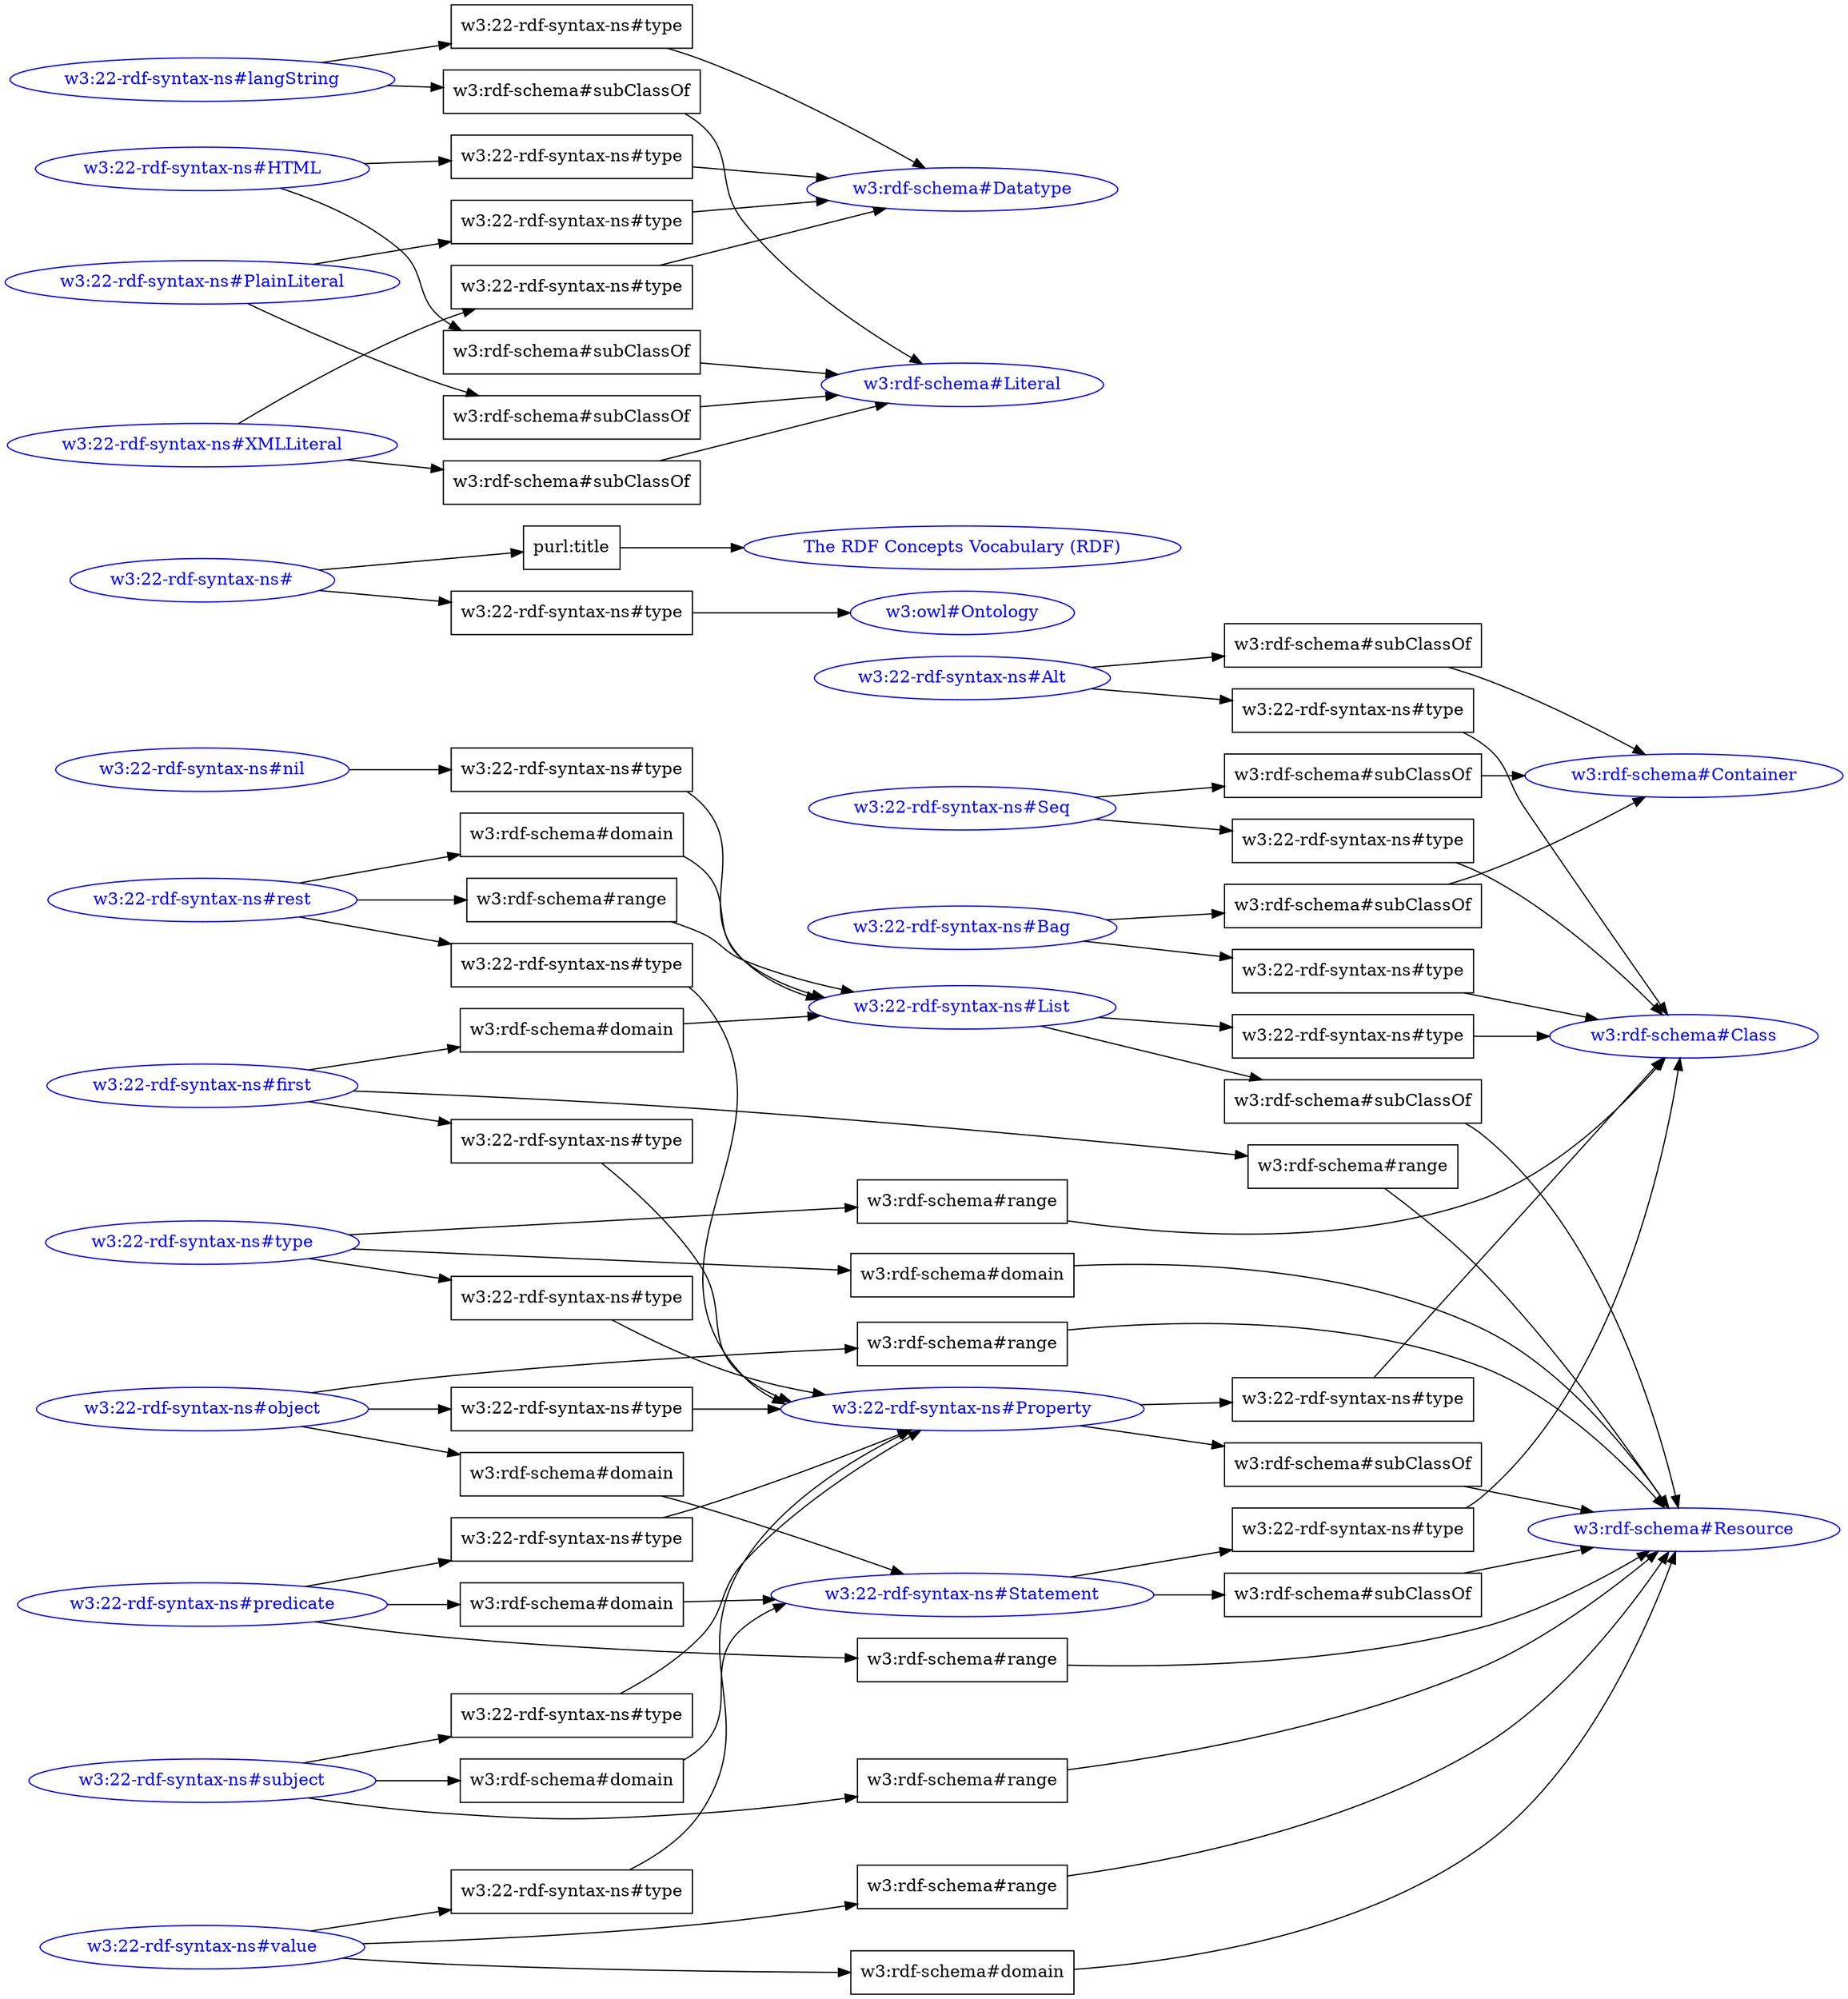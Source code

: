// test_a4
digraph {
	graph [rankdir=LR]
	"bdef0fae-6da0-11e9-bee8-20689dd700af" [label="w3:22-rdf-syntax-ns#List" color=blue fontcolor=blue]
	"bdef3984-6da0-11e9-bee8-20689dd700af" [label="w3:22-rdf-syntax-ns#value" color=blue fontcolor=blue]
	"bdef7ac0-6da0-11e9-bee8-20689dd700af" [label="w3:22-rdf-syntax-ns#" color=blue fontcolor=blue]
	"bdef0996-6da0-11e9-bee8-20689dd700af" [label="w3:22-rdf-syntax-ns#langString" color=blue fontcolor=blue]
	"bdef1aa8-6da0-11e9-bee8-20689dd700af" [label="w3:22-rdf-syntax-ns#Alt" color=blue fontcolor=blue]
	"bdef7eb2-6da0-11e9-bee8-20689dd700af" [label="w3:owl#Ontology" color=blue fontcolor=blue]
	"bdeeff96-6da0-11e9-bee8-20689dd700af" [label="w3:22-rdf-syntax-ns#Statement" color=blue fontcolor=blue]
	"bdef2084-6da0-11e9-bee8-20689dd700af" [label="w3:22-rdf-syntax-ns#Seq" color=blue fontcolor=blue]
	"bdef17b0-6da0-11e9-bee8-20689dd700af" [label="w3:22-rdf-syntax-ns#predicate" color=blue fontcolor=blue]
	"bdef0ef0-6da0-11e9-bee8-20689dd700af" [label="w3:22-rdf-syntax-ns#rest" color=blue fontcolor=blue]
	"bdef0c48-6da0-11e9-bee8-20689dd700af" [label="w3:22-rdf-syntax-ns#type" color=blue fontcolor=blue]
	"bdef0496-6da0-11e9-bee8-20689dd700af" [label="w3:rdf-schema#Class" color=blue fontcolor=blue]
	"bdef0126-6da0-11e9-bee8-20689dd700af" [label="w3:rdf-schema#Resource" color=blue fontcolor=blue]
	"bdef0d1a-6da0-11e9-bee8-20689dd700af" [label="w3:22-rdf-syntax-ns#Property" color=blue fontcolor=blue]
	"bdef3ca4-6da0-11e9-bee8-20689dd700af" [label="w3:22-rdf-syntax-ns#first" color=blue fontcolor=blue]
	"bdef532e-6da0-11e9-bee8-20689dd700af" [label="w3:22-rdf-syntax-ns#PlainLiteral" color=blue fontcolor=blue]
	"bdef068a-6da0-11e9-bee8-20689dd700af" [label="w3:22-rdf-syntax-ns#Bag" color=blue fontcolor=blue]
	"bdef1d96-6da0-11e9-bee8-20689dd700af" [label="w3:22-rdf-syntax-ns#XMLLiteral" color=blue fontcolor=blue]
	"bdef3344-6da0-11e9-bee8-20689dd700af" [label="w3:22-rdf-syntax-ns#object" color=blue fontcolor=blue]
	"bdef1198-6da0-11e9-bee8-20689dd700af" [label="w3:22-rdf-syntax-ns#subject" color=blue fontcolor=blue]
	"bdef29e4-6da0-11e9-bee8-20689dd700af" [label="w3:22-rdf-syntax-ns#HTML" color=blue fontcolor=blue]
	"bdef7b88-6da0-11e9-bee8-20689dd700af" [label="The RDF Concepts Vocabulary (RDF)" color=blue fontcolor=blue]
	"bdef214c-6da0-11e9-bee8-20689dd700af" [label="w3:rdf-schema#Container" color=blue fontcolor=blue]
	"bdef15d0-6da0-11e9-bee8-20689dd700af" [label="w3:rdf-schema#Literal" color=blue fontcolor=blue]
	"bdef0a54-6da0-11e9-bee8-20689dd700af" [label="w3:rdf-schema#Datatype" color=blue fontcolor=blue]
	"bdef2ce6-6da0-11e9-bee8-20689dd700af" [label="w3:22-rdf-syntax-ns#nil" color=blue fontcolor=blue]
	"bdef1986-6da0-11e9-bee8-20689dd700af" [label="w3:rdf-schema#domain" shape=box]
	"bdef17b0-6da0-11e9-bee8-20689dd700af" -> "bdef1986-6da0-11e9-bee8-20689dd700af"
	"bdef1986-6da0-11e9-bee8-20689dd700af" -> "bdeeff96-6da0-11e9-bee8-20689dd700af"
	"bdef1f6c-6da0-11e9-bee8-20689dd700af" [label="w3:rdf-schema#subClassOf" shape=box]
	"bdef1d96-6da0-11e9-bee8-20689dd700af" -> "bdef1f6c-6da0-11e9-bee8-20689dd700af"
	"bdef1f6c-6da0-11e9-bee8-20689dd700af" -> "bdef15d0-6da0-11e9-bee8-20689dd700af"
	"bdef4ed8-6da0-11e9-bee8-20689dd700af" [label="w3:rdf-schema#domain" shape=box]
	"bdef3ca4-6da0-11e9-bee8-20689dd700af" -> "bdef4ed8-6da0-11e9-bee8-20689dd700af"
	"bdef4ed8-6da0-11e9-bee8-20689dd700af" -> "bdef0fae-6da0-11e9-bee8-20689dd700af"
	"bdef0b1c-6da0-11e9-bee8-20689dd700af" [label="w3:22-rdf-syntax-ns#type" shape=box]
	"bdef0996-6da0-11e9-bee8-20689dd700af" -> "bdef0b1c-6da0-11e9-bee8-20689dd700af"
	"bdef0b1c-6da0-11e9-bee8-20689dd700af" -> "bdef0a54-6da0-11e9-bee8-20689dd700af"
	"bdef2bc4-6da0-11e9-bee8-20689dd700af" [label="w3:rdf-schema#subClassOf" shape=box]
	"bdef29e4-6da0-11e9-bee8-20689dd700af" -> "bdef2bc4-6da0-11e9-bee8-20689dd700af"
	"bdef2bc4-6da0-11e9-bee8-20689dd700af" -> "bdef15d0-6da0-11e9-bee8-20689dd700af"
	"bdef4ba4-6da0-11e9-bee8-20689dd700af" [label="w3:22-rdf-syntax-ns#type" shape=box]
	"bdef1d96-6da0-11e9-bee8-20689dd700af" -> "bdef4ba4-6da0-11e9-bee8-20689dd700af"
	"bdef4ba4-6da0-11e9-bee8-20689dd700af" -> "bdef0a54-6da0-11e9-bee8-20689dd700af"
	"bdef2eda-6da0-11e9-bee8-20689dd700af" [label="w3:22-rdf-syntax-ns#type" shape=box]
	"bdef2ce6-6da0-11e9-bee8-20689dd700af" -> "bdef2eda-6da0-11e9-bee8-20689dd700af"
	"bdef2eda-6da0-11e9-bee8-20689dd700af" -> "bdef0fae-6da0-11e9-bee8-20689dd700af"
	"bdef695e-6da0-11e9-bee8-20689dd700af" [label="w3:22-rdf-syntax-ns#type" shape=box]
	"bdef0fae-6da0-11e9-bee8-20689dd700af" -> "bdef695e-6da0-11e9-bee8-20689dd700af"
	"bdef695e-6da0-11e9-bee8-20689dd700af" -> "bdef0496-6da0-11e9-bee8-20689dd700af"
	"bdef2584-6da0-11e9-bee8-20689dd700af" [label="w3:rdf-schema#subClassOf" shape=box]
	"bdef068a-6da0-11e9-bee8-20689dd700af" -> "bdef2584-6da0-11e9-bee8-20689dd700af"
	"bdef2584-6da0-11e9-bee8-20689dd700af" -> "bdef214c-6da0-11e9-bee8-20689dd700af"
	"bdef351a-6da0-11e9-bee8-20689dd700af" [label="w3:22-rdf-syntax-ns#type" shape=box]
	"bdef3344-6da0-11e9-bee8-20689dd700af" -> "bdef351a-6da0-11e9-bee8-20689dd700af"
	"bdef351a-6da0-11e9-bee8-20689dd700af" -> "bdef0d1a-6da0-11e9-bee8-20689dd700af"
	"bdef0874-6da0-11e9-bee8-20689dd700af" [label="w3:22-rdf-syntax-ns#type" shape=box]
	"bdef068a-6da0-11e9-bee8-20689dd700af" -> "bdef0874-6da0-11e9-bee8-20689dd700af"
	"bdef0874-6da0-11e9-bee8-20689dd700af" -> "bdef0496-6da0-11e9-bee8-20689dd700af"
	"bdef221e-6da0-11e9-bee8-20689dd700af" [label="w3:rdf-schema#subClassOf" shape=box]
	"bdef2084-6da0-11e9-bee8-20689dd700af" -> "bdef221e-6da0-11e9-bee8-20689dd700af"
	"bdef221e-6da0-11e9-bee8-20689dd700af" -> "bdef214c-6da0-11e9-bee8-20689dd700af"
	"bdef3222-6da0-11e9-bee8-20689dd700af" [label="w3:rdf-schema#range" shape=box]
	"bdef0c48-6da0-11e9-bee8-20689dd700af" -> "bdef3222-6da0-11e9-bee8-20689dd700af"
	"bdef3222-6da0-11e9-bee8-20689dd700af" -> "bdef0496-6da0-11e9-bee8-20689dd700af"
	"bdef8fe2-6da0-11e9-bee8-20689dd700af" [label="w3:rdf-schema#domain" shape=box]
	"bdef0c48-6da0-11e9-bee8-20689dd700af" -> "bdef8fe2-6da0-11e9-bee8-20689dd700af"
	"bdef8fe2-6da0-11e9-bee8-20689dd700af" -> "bdef0126-6da0-11e9-bee8-20689dd700af"
	"bdef1c74-6da0-11e9-bee8-20689dd700af" [label="w3:22-rdf-syntax-ns#type" shape=box]
	"bdef1aa8-6da0-11e9-bee8-20689dd700af" -> "bdef1c74-6da0-11e9-bee8-20689dd700af"
	"bdef1c74-6da0-11e9-bee8-20689dd700af" -> "bdef0496-6da0-11e9-bee8-20689dd700af"
	"bdef7c6e-6da0-11e9-bee8-20689dd700af" [label="purl:title" shape=box]
	"bdef7ac0-6da0-11e9-bee8-20689dd700af" -> "bdef7c6e-6da0-11e9-bee8-20689dd700af"
	"bdef7c6e-6da0-11e9-bee8-20689dd700af" -> "bdef7b88-6da0-11e9-bee8-20689dd700af"
	"bdef799e-6da0-11e9-bee8-20689dd700af" [label="w3:rdf-schema#subClassOf" shape=box]
	"bdef0d1a-6da0-11e9-bee8-20689dd700af" -> "bdef799e-6da0-11e9-bee8-20689dd700af"
	"bdef799e-6da0-11e9-bee8-20689dd700af" -> "bdef0126-6da0-11e9-bee8-20689dd700af"
	"bdef71e2-6da0-11e9-bee8-20689dd700af" [label="w3:22-rdf-syntax-ns#type" shape=box]
	"bdef3984-6da0-11e9-bee8-20689dd700af" -> "bdef71e2-6da0-11e9-bee8-20689dd700af"
	"bdef71e2-6da0-11e9-bee8-20689dd700af" -> "bdef0d1a-6da0-11e9-bee8-20689dd700af"
	"bdef3e84-6da0-11e9-bee8-20689dd700af" [label="w3:22-rdf-syntax-ns#type" shape=box]
	"bdef3ca4-6da0-11e9-bee8-20689dd700af" -> "bdef3e84-6da0-11e9-bee8-20689dd700af"
	"bdef3e84-6da0-11e9-bee8-20689dd700af" -> "bdef0d1a-6da0-11e9-bee8-20689dd700af"
	"bdef0dd8-6da0-11e9-bee8-20689dd700af" [label="w3:22-rdf-syntax-ns#type" shape=box]
	"bdef0c48-6da0-11e9-bee8-20689dd700af" -> "bdef0dd8-6da0-11e9-bee8-20689dd700af"
	"bdef0dd8-6da0-11e9-bee8-20689dd700af" -> "bdef0d1a-6da0-11e9-bee8-20689dd700af"
	"bdef8966-6da0-11e9-bee8-20689dd700af" [label="w3:rdf-schema#range" shape=box]
	"bdef3ca4-6da0-11e9-bee8-20689dd700af" -> "bdef8966-6da0-11e9-bee8-20689dd700af"
	"bdef8966-6da0-11e9-bee8-20689dd700af" -> "bdef0126-6da0-11e9-bee8-20689dd700af"
	"bdef8c9a-6da0-11e9-bee8-20689dd700af" [label="w3:rdf-schema#subClassOf" shape=box]
	"bdef0fae-6da0-11e9-bee8-20689dd700af" -> "bdef8c9a-6da0-11e9-bee8-20689dd700af"
	"bdef8c9a-6da0-11e9-bee8-20689dd700af" -> "bdef0126-6da0-11e9-bee8-20689dd700af"
	"bdef055e-6da0-11e9-bee8-20689dd700af" [label="w3:22-rdf-syntax-ns#type" shape=box]
	"bdeeff96-6da0-11e9-bee8-20689dd700af" -> "bdef055e-6da0-11e9-bee8-20689dd700af"
	"bdef055e-6da0-11e9-bee8-20689dd700af" -> "bdef0496-6da0-11e9-bee8-20689dd700af"
	"bdef5da6-6da0-11e9-bee8-20689dd700af" [label="w3:22-rdf-syntax-ns#type" shape=box]
	"bdef0d1a-6da0-11e9-bee8-20689dd700af" -> "bdef5da6-6da0-11e9-bee8-20689dd700af"
	"bdef5da6-6da0-11e9-bee8-20689dd700af" -> "bdef0496-6da0-11e9-bee8-20689dd700af"
	"bdef5216-6da0-11e9-bee8-20689dd700af" [label="w3:rdf-schema#range" shape=box]
	"bdef17b0-6da0-11e9-bee8-20689dd700af" -> "bdef5216-6da0-11e9-bee8-20689dd700af"
	"bdef5216-6da0-11e9-bee8-20689dd700af" -> "bdef0126-6da0-11e9-bee8-20689dd700af"
	"bdef5518-6da0-11e9-bee8-20689dd700af" [label="w3:22-rdf-syntax-ns#type" shape=box]
	"bdef532e-6da0-11e9-bee8-20689dd700af" -> "bdef5518-6da0-11e9-bee8-20689dd700af"
	"bdef5518-6da0-11e9-bee8-20689dd700af" -> "bdef0a54-6da0-11e9-bee8-20689dd700af"
	"bdef1698-6da0-11e9-bee8-20689dd700af" [label="w3:rdf-schema#subClassOf" shape=box]
	"bdef0996-6da0-11e9-bee8-20689dd700af" -> "bdef1698-6da0-11e9-bee8-20689dd700af"
	"bdef1698-6da0-11e9-bee8-20689dd700af" -> "bdef15d0-6da0-11e9-bee8-20689dd700af"
	"bdef3862-6da0-11e9-bee8-20689dd700af" [label="w3:22-rdf-syntax-ns#type" shape=box]
	"bdef29e4-6da0-11e9-bee8-20689dd700af" -> "bdef3862-6da0-11e9-bee8-20689dd700af"
	"bdef3862-6da0-11e9-bee8-20689dd700af" -> "bdef0a54-6da0-11e9-bee8-20689dd700af"
	"bdef6508-6da0-11e9-bee8-20689dd700af" [label="w3:22-rdf-syntax-ns#type" shape=box]
	"bdef0ef0-6da0-11e9-bee8-20689dd700af" -> "bdef6508-6da0-11e9-bee8-20689dd700af"
	"bdef6508-6da0-11e9-bee8-20689dd700af" -> "bdef0d1a-6da0-11e9-bee8-20689dd700af"
	"bdef0202-6da0-11e9-bee8-20689dd700af" [label="w3:rdf-schema#subClassOf" shape=box]
	"bdeeff96-6da0-11e9-bee8-20689dd700af" -> "bdef0202-6da0-11e9-bee8-20689dd700af"
	"bdef0202-6da0-11e9-bee8-20689dd700af" -> "bdef0126-6da0-11e9-bee8-20689dd700af"
	"bdef82e0-6da0-11e9-bee8-20689dd700af" [label="w3:rdf-schema#domain" shape=box]
	"bdef0ef0-6da0-11e9-bee8-20689dd700af" -> "bdef82e0-6da0-11e9-bee8-20689dd700af"
	"bdef82e0-6da0-11e9-bee8-20689dd700af" -> "bdef0fae-6da0-11e9-bee8-20689dd700af"
	"bdef1076-6da0-11e9-bee8-20689dd700af" [label="w3:rdf-schema#range" shape=box]
	"bdef0ef0-6da0-11e9-bee8-20689dd700af" -> "bdef1076-6da0-11e9-bee8-20689dd700af"
	"bdef1076-6da0-11e9-bee8-20689dd700af" -> "bdef0fae-6da0-11e9-bee8-20689dd700af"
	"bdef7584-6da0-11e9-bee8-20689dd700af" [label="w3:rdf-schema#range" shape=box]
	"bdef3984-6da0-11e9-bee8-20689dd700af" -> "bdef7584-6da0-11e9-bee8-20689dd700af"
	"bdef7584-6da0-11e9-bee8-20689dd700af" -> "bdef0126-6da0-11e9-bee8-20689dd700af"
	"bdef4528-6da0-11e9-bee8-20689dd700af" [label="w3:22-rdf-syntax-ns#type" shape=box]
	"bdef2084-6da0-11e9-bee8-20689dd700af" -> "bdef4528-6da0-11e9-bee8-20689dd700af"
	"bdef4528-6da0-11e9-bee8-20689dd700af" -> "bdef0496-6da0-11e9-bee8-20689dd700af"
	"bdef6170-6da0-11e9-bee8-20689dd700af" [label="w3:22-rdf-syntax-ns#type" shape=box]
	"bdef1198-6da0-11e9-bee8-20689dd700af" -> "bdef6170-6da0-11e9-bee8-20689dd700af"
	"bdef6170-6da0-11e9-bee8-20689dd700af" -> "bdef0d1a-6da0-11e9-bee8-20689dd700af"
	"bdef5950-6da0-11e9-bee8-20689dd700af" [label="w3:rdf-schema#subClassOf" shape=box]
	"bdef1aa8-6da0-11e9-bee8-20689dd700af" -> "bdef5950-6da0-11e9-bee8-20689dd700af"
	"bdef5950-6da0-11e9-bee8-20689dd700af" -> "bdef214c-6da0-11e9-bee8-20689dd700af"
	"bdef138c-6da0-11e9-bee8-20689dd700af" [label="w3:rdf-schema#range" shape=box]
	"bdef1198-6da0-11e9-bee8-20689dd700af" -> "bdef138c-6da0-11e9-bee8-20689dd700af"
	"bdef138c-6da0-11e9-bee8-20689dd700af" -> "bdef0126-6da0-11e9-bee8-20689dd700af"
	"bdef4866-6da0-11e9-bee8-20689dd700af" [label="w3:rdf-schema#domain" shape=box]
	"bdef3344-6da0-11e9-bee8-20689dd700af" -> "bdef4866-6da0-11e9-bee8-20689dd700af"
	"bdef4866-6da0-11e9-bee8-20689dd700af" -> "bdeeff96-6da0-11e9-bee8-20689dd700af"
	"bdef7f7a-6da0-11e9-bee8-20689dd700af" [label="w3:22-rdf-syntax-ns#type" shape=box]
	"bdef7ac0-6da0-11e9-bee8-20689dd700af" -> "bdef7f7a-6da0-11e9-bee8-20689dd700af"
	"bdef7f7a-6da0-11e9-bee8-20689dd700af" -> "bdef7eb2-6da0-11e9-bee8-20689dd700af"
	"bdef6e54-6da0-11e9-bee8-20689dd700af" [label="w3:rdf-schema#subClassOf" shape=box]
	"bdef532e-6da0-11e9-bee8-20689dd700af" -> "bdef6e54-6da0-11e9-bee8-20689dd700af"
	"bdef6e54-6da0-11e9-bee8-20689dd700af" -> "bdef15d0-6da0-11e9-bee8-20689dd700af"
	"bdef8614-6da0-11e9-bee8-20689dd700af" [label="w3:rdf-schema#range" shape=box]
	"bdef3344-6da0-11e9-bee8-20689dd700af" -> "bdef8614-6da0-11e9-bee8-20689dd700af"
	"bdef8614-6da0-11e9-bee8-20689dd700af" -> "bdef0126-6da0-11e9-bee8-20689dd700af"
	"bdef3b82-6da0-11e9-bee8-20689dd700af" [label="w3:rdf-schema#domain" shape=box]
	"bdef3984-6da0-11e9-bee8-20689dd700af" -> "bdef3b82-6da0-11e9-bee8-20689dd700af"
	"bdef3b82-6da0-11e9-bee8-20689dd700af" -> "bdef0126-6da0-11e9-bee8-20689dd700af"
	"bdef28cc-6da0-11e9-bee8-20689dd700af" [label="w3:rdf-schema#domain" shape=box]
	"bdef1198-6da0-11e9-bee8-20689dd700af" -> "bdef28cc-6da0-11e9-bee8-20689dd700af"
	"bdef28cc-6da0-11e9-bee8-20689dd700af" -> "bdeeff96-6da0-11e9-bee8-20689dd700af"
	"bdef41cc-6da0-11e9-bee8-20689dd700af" [label="w3:22-rdf-syntax-ns#type" shape=box]
	"bdef17b0-6da0-11e9-bee8-20689dd700af" -> "bdef41cc-6da0-11e9-bee8-20689dd700af"
	"bdef41cc-6da0-11e9-bee8-20689dd700af" -> "bdef0d1a-6da0-11e9-bee8-20689dd700af"
}
